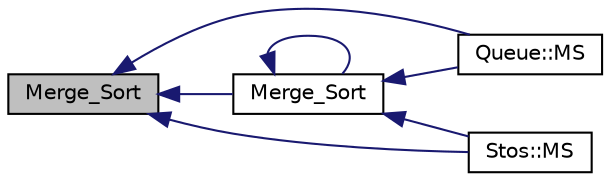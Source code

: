digraph "Merge_Sort"
{
  edge [fontname="Helvetica",fontsize="10",labelfontname="Helvetica",labelfontsize="10"];
  node [fontname="Helvetica",fontsize="10",shape=record];
  rankdir="LR";
  Node1 [label="Merge_Sort",height=0.2,width=0.4,color="black", fillcolor="grey75", style="filled" fontcolor="black"];
  Node1 -> Node2 [dir="back",color="midnightblue",fontsize="10",style="solid",fontname="Helvetica"];
  Node2 [label="Queue::MS",height=0.2,width=0.4,color="black", fillcolor="white", style="filled",URL="$class_queue.html#aff513390c08fdd376577704be1d831c9"];
  Node1 -> Node3 [dir="back",color="midnightblue",fontsize="10",style="solid",fontname="Helvetica"];
  Node3 [label="Merge_Sort",height=0.2,width=0.4,color="black", fillcolor="white", style="filled",URL="$sort_8hpp.html#a56c34ae32541eeec0386037ecaa37a89"];
  Node3 -> Node2 [dir="back",color="midnightblue",fontsize="10",style="solid",fontname="Helvetica"];
  Node3 -> Node3 [dir="back",color="midnightblue",fontsize="10",style="solid",fontname="Helvetica"];
  Node3 -> Node4 [dir="back",color="midnightblue",fontsize="10",style="solid",fontname="Helvetica"];
  Node4 [label="Stos::MS",height=0.2,width=0.4,color="black", fillcolor="white", style="filled",URL="$class_stos.html#a16e80bfd5b01cc6febec3a94269daea5"];
  Node1 -> Node4 [dir="back",color="midnightblue",fontsize="10",style="solid",fontname="Helvetica"];
}
